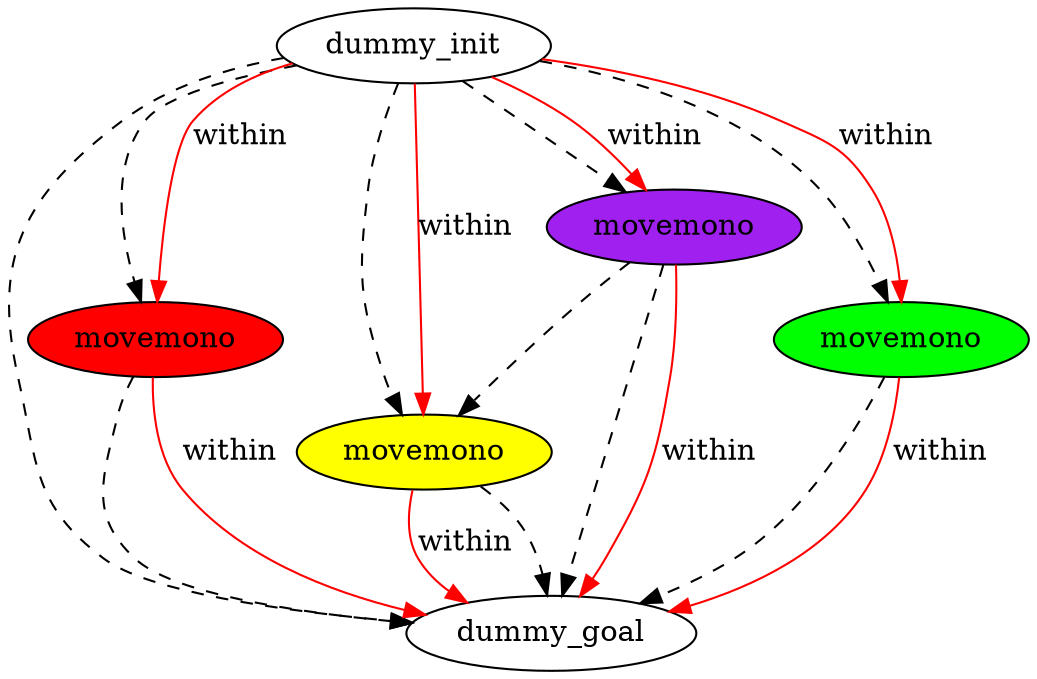 digraph {
	"d604b203-e979-9cff-a8b6-61b990091961" [label=dummy_init fillcolor=white style=filled]
	"f4548e7c-8440-2b6d-b2f5-e3f1f012a3a4" [label=dummy_goal fillcolor=white style=filled]
	"c1b4da1a-d7c1-b414-ab17-aa692975e970" [label=movemono fillcolor=red style=filled]
	"a0b0cd91-817b-4b8a-0b41-b427dc8713a2" [label=movemono fillcolor=yellow style=filled]
	"4c640f76-fde2-4b08-91b6-34bd97c43bdd" [label=movemono fillcolor=green style=filled]
	"ce375d89-a3f1-ca35-fdfe-69cbc7f2cee9" [label=movemono fillcolor=purple style=filled]
	"d604b203-e979-9cff-a8b6-61b990091961" -> "a0b0cd91-817b-4b8a-0b41-b427dc8713a2" [color=black style=dashed]
	"c1b4da1a-d7c1-b414-ab17-aa692975e970" -> "f4548e7c-8440-2b6d-b2f5-e3f1f012a3a4" [color=black style=dashed]
	"ce375d89-a3f1-ca35-fdfe-69cbc7f2cee9" -> "f4548e7c-8440-2b6d-b2f5-e3f1f012a3a4" [color=black style=dashed]
	"d604b203-e979-9cff-a8b6-61b990091961" -> "4c640f76-fde2-4b08-91b6-34bd97c43bdd" [color=black style=dashed]
	"ce375d89-a3f1-ca35-fdfe-69cbc7f2cee9" -> "a0b0cd91-817b-4b8a-0b41-b427dc8713a2" [color=black style=dashed]
	"4c640f76-fde2-4b08-91b6-34bd97c43bdd" -> "f4548e7c-8440-2b6d-b2f5-e3f1f012a3a4" [color=black style=dashed]
	"d604b203-e979-9cff-a8b6-61b990091961" -> "f4548e7c-8440-2b6d-b2f5-e3f1f012a3a4" [color=black style=dashed]
	"d604b203-e979-9cff-a8b6-61b990091961" -> "ce375d89-a3f1-ca35-fdfe-69cbc7f2cee9" [color=black style=dashed]
	"a0b0cd91-817b-4b8a-0b41-b427dc8713a2" -> "f4548e7c-8440-2b6d-b2f5-e3f1f012a3a4" [color=black style=dashed]
	"d604b203-e979-9cff-a8b6-61b990091961" -> "c1b4da1a-d7c1-b414-ab17-aa692975e970" [color=black style=dashed]
	"4c640f76-fde2-4b08-91b6-34bd97c43bdd" -> "f4548e7c-8440-2b6d-b2f5-e3f1f012a3a4" [label=within color=red]
	"d604b203-e979-9cff-a8b6-61b990091961" -> "a0b0cd91-817b-4b8a-0b41-b427dc8713a2" [label=within color=red]
	"c1b4da1a-d7c1-b414-ab17-aa692975e970" -> "f4548e7c-8440-2b6d-b2f5-e3f1f012a3a4" [label=within color=red]
	"a0b0cd91-817b-4b8a-0b41-b427dc8713a2" -> "f4548e7c-8440-2b6d-b2f5-e3f1f012a3a4" [label=within color=red]
	"d604b203-e979-9cff-a8b6-61b990091961" -> "ce375d89-a3f1-ca35-fdfe-69cbc7f2cee9" [label=within color=red]
	"d604b203-e979-9cff-a8b6-61b990091961" -> "4c640f76-fde2-4b08-91b6-34bd97c43bdd" [label=within color=red]
	"d604b203-e979-9cff-a8b6-61b990091961" -> "c1b4da1a-d7c1-b414-ab17-aa692975e970" [label=within color=red]
	"ce375d89-a3f1-ca35-fdfe-69cbc7f2cee9" -> "f4548e7c-8440-2b6d-b2f5-e3f1f012a3a4" [label=within color=red]
}
